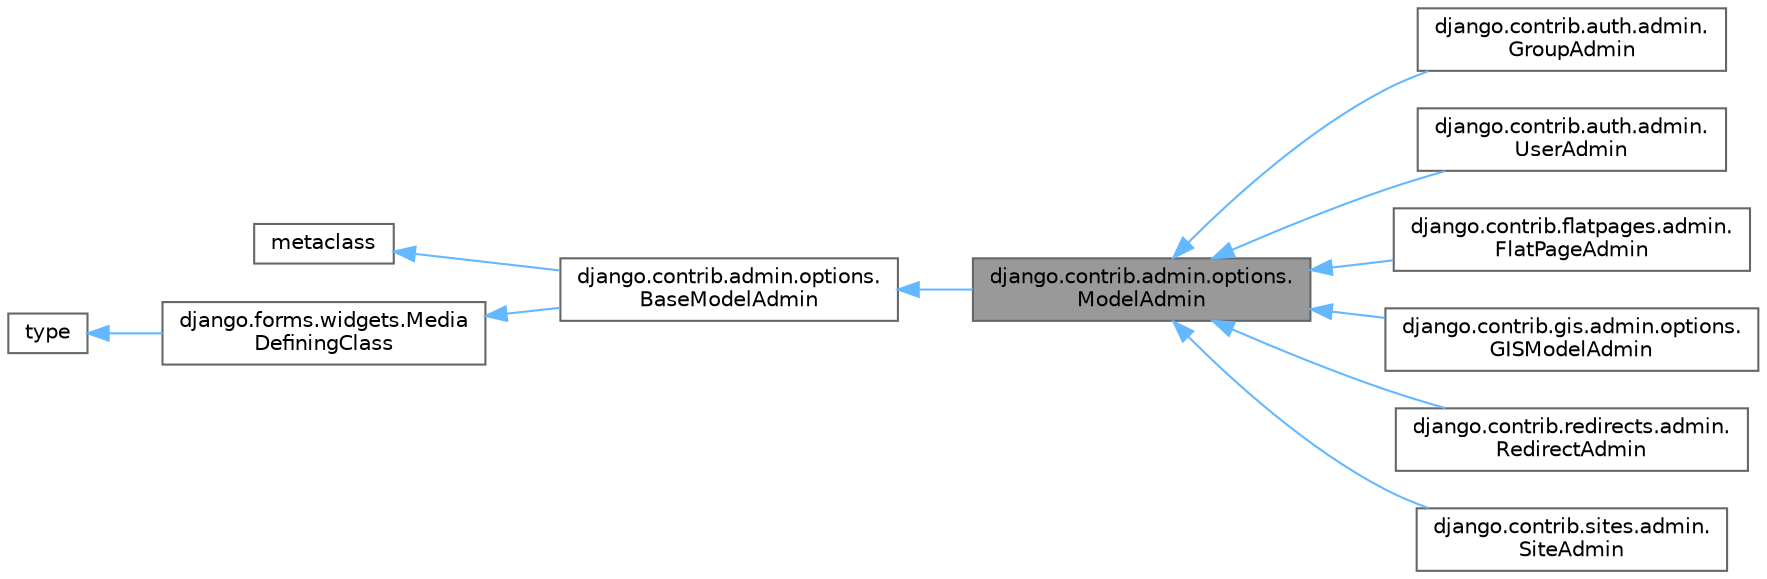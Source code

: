digraph "django.contrib.admin.options.ModelAdmin"
{
 // LATEX_PDF_SIZE
  bgcolor="transparent";
  edge [fontname=Helvetica,fontsize=10,labelfontname=Helvetica,labelfontsize=10];
  node [fontname=Helvetica,fontsize=10,shape=box,height=0.2,width=0.4];
  rankdir="LR";
  Node1 [id="Node000001",label="django.contrib.admin.options.\lModelAdmin",height=0.2,width=0.4,color="gray40", fillcolor="grey60", style="filled", fontcolor="black",tooltip=" "];
  Node2 -> Node1 [id="edge11_Node000001_Node000002",dir="back",color="steelblue1",style="solid",tooltip=" "];
  Node2 [id="Node000002",label="django.contrib.admin.options.\lBaseModelAdmin",height=0.2,width=0.4,color="gray40", fillcolor="white", style="filled",URL="$classdjango_1_1contrib_1_1admin_1_1options_1_1BaseModelAdmin.html",tooltip=" "];
  Node3 -> Node2 [id="edge12_Node000002_Node000003",dir="back",color="steelblue1",style="solid",tooltip=" "];
  Node3 [id="Node000003",label="metaclass",height=0.2,width=0.4,color="gray40", fillcolor="white", style="filled",tooltip=" "];
  Node4 -> Node2 [id="edge13_Node000002_Node000004",dir="back",color="steelblue1",style="solid",tooltip=" "];
  Node4 [id="Node000004",label="django.forms.widgets.Media\lDefiningClass",height=0.2,width=0.4,color="gray40", fillcolor="white", style="filled",URL="$classdjango_1_1forms_1_1widgets_1_1MediaDefiningClass.html",tooltip=" "];
  Node5 -> Node4 [id="edge14_Node000004_Node000005",dir="back",color="steelblue1",style="solid",tooltip=" "];
  Node5 [id="Node000005",label="type",height=0.2,width=0.4,color="gray40", fillcolor="white", style="filled",tooltip=" "];
  Node1 -> Node6 [id="edge15_Node000001_Node000006",dir="back",color="steelblue1",style="solid",tooltip=" "];
  Node6 [id="Node000006",label="django.contrib.auth.admin.\lGroupAdmin",height=0.2,width=0.4,color="gray40", fillcolor="white", style="filled",URL="$classdjango_1_1contrib_1_1auth_1_1admin_1_1GroupAdmin.html",tooltip=" "];
  Node1 -> Node7 [id="edge16_Node000001_Node000007",dir="back",color="steelblue1",style="solid",tooltip=" "];
  Node7 [id="Node000007",label="django.contrib.auth.admin.\lUserAdmin",height=0.2,width=0.4,color="gray40", fillcolor="white", style="filled",URL="$classdjango_1_1contrib_1_1auth_1_1admin_1_1UserAdmin.html",tooltip=" "];
  Node1 -> Node8 [id="edge17_Node000001_Node000008",dir="back",color="steelblue1",style="solid",tooltip=" "];
  Node8 [id="Node000008",label="django.contrib.flatpages.admin.\lFlatPageAdmin",height=0.2,width=0.4,color="gray40", fillcolor="white", style="filled",URL="$classdjango_1_1contrib_1_1flatpages_1_1admin_1_1FlatPageAdmin.html",tooltip=" "];
  Node1 -> Node9 [id="edge18_Node000001_Node000009",dir="back",color="steelblue1",style="solid",tooltip=" "];
  Node9 [id="Node000009",label="django.contrib.gis.admin.options.\lGISModelAdmin",height=0.2,width=0.4,color="gray40", fillcolor="white", style="filled",URL="$classdjango_1_1contrib_1_1gis_1_1admin_1_1options_1_1GISModelAdmin.html",tooltip=" "];
  Node1 -> Node10 [id="edge19_Node000001_Node000010",dir="back",color="steelblue1",style="solid",tooltip=" "];
  Node10 [id="Node000010",label="django.contrib.redirects.admin.\lRedirectAdmin",height=0.2,width=0.4,color="gray40", fillcolor="white", style="filled",URL="$classdjango_1_1contrib_1_1redirects_1_1admin_1_1RedirectAdmin.html",tooltip=" "];
  Node1 -> Node11 [id="edge20_Node000001_Node000011",dir="back",color="steelblue1",style="solid",tooltip=" "];
  Node11 [id="Node000011",label="django.contrib.sites.admin.\lSiteAdmin",height=0.2,width=0.4,color="gray40", fillcolor="white", style="filled",URL="$classdjango_1_1contrib_1_1sites_1_1admin_1_1SiteAdmin.html",tooltip=" "];
}
